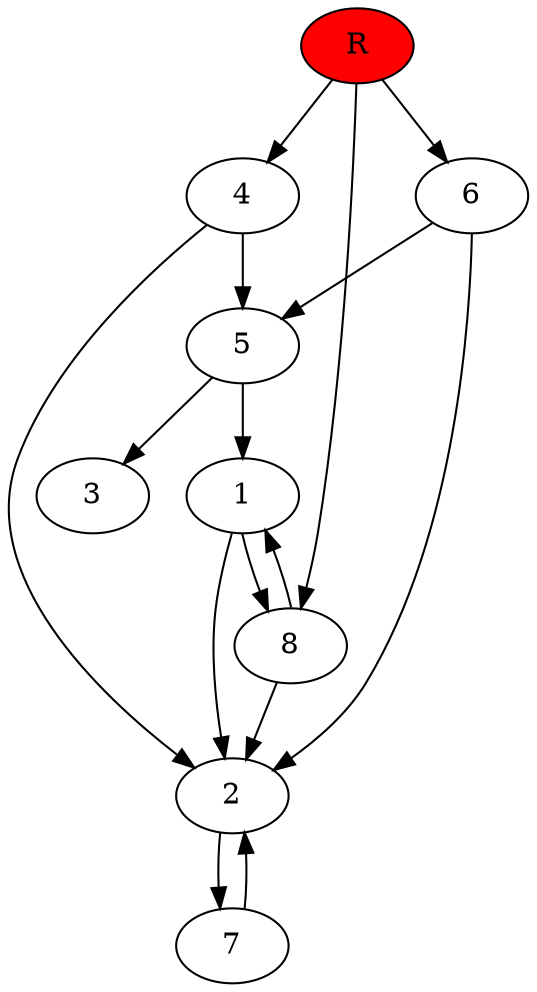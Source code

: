 digraph prb42973 {
	1
	2
	3
	4
	5
	6
	7
	8
	R [fillcolor="#ff0000" style=filled]
	1 -> 2
	1 -> 8
	2 -> 7
	4 -> 2
	4 -> 5
	5 -> 1
	5 -> 3
	6 -> 2
	6 -> 5
	7 -> 2
	8 -> 1
	8 -> 2
	R -> 4
	R -> 6
	R -> 8
}
